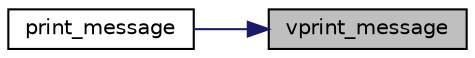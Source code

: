 digraph "vprint_message"
{
 // LATEX_PDF_SIZE
  edge [fontname="Helvetica",fontsize="10",labelfontname="Helvetica",labelfontsize="10"];
  node [fontname="Helvetica",fontsize="10",shape=record];
  rankdir="RL";
  Node1 [label="vprint_message",height=0.2,width=0.4,color="black", fillcolor="grey75", style="filled", fontcolor="black",tooltip=" "];
  Node1 -> Node2 [dir="back",color="midnightblue",fontsize="10",style="solid",fontname="Helvetica"];
  Node2 [label="print_message",height=0.2,width=0.4,color="black", fillcolor="white", style="filled",URL="$cmocka_8c.html#ac63b22ef1960a6ccf98d2715c73ac6c4",tooltip=" "];
}
